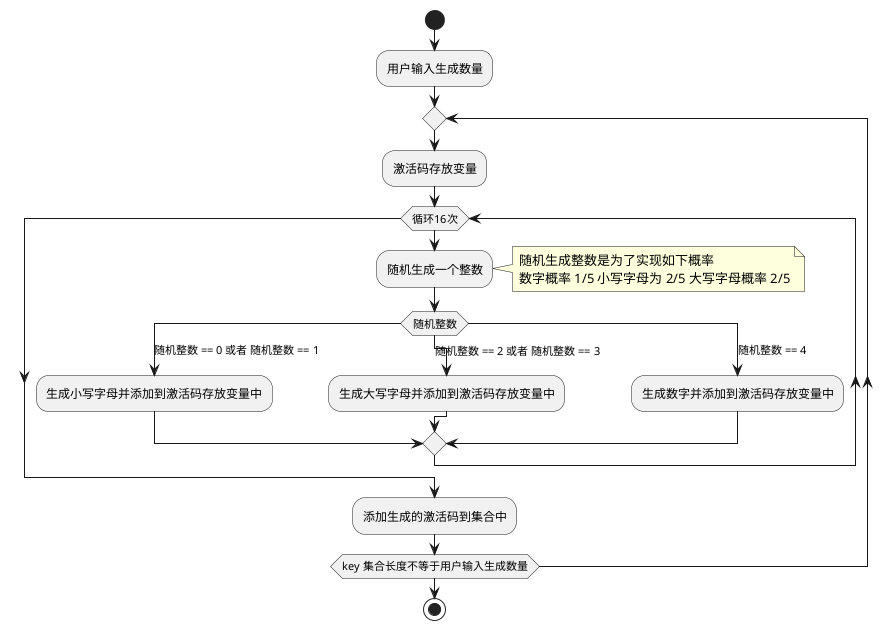 @startuml

start
:用户输入生成数量;
repeat
    :激活码存放变量;
    while (循环16次)
        :随机生成一个整数;
        note right
            随机生成整数是为了实现如下概率
            数字概率 1/5 小写字母为 2/5 大写字母概率 2/5
        end note
        switch (随机整数)
        case (随机整数 == 0 或者 随机整数 == 1)
            :生成小写字母并添加到激活码存放变量中;
        case (随机整数 == 2 或者 随机整数 == 3) 
            :生成大写字母并添加到激活码存放变量中;
        case (随机整数 == 4)
            :生成数字并添加到激活码存放变量中;
        endswitch
    endwhile
    :添加生成的激活码到集合中;
repeat while (key 集合长度不等于用户输入生成数量)

stop

@enduml
